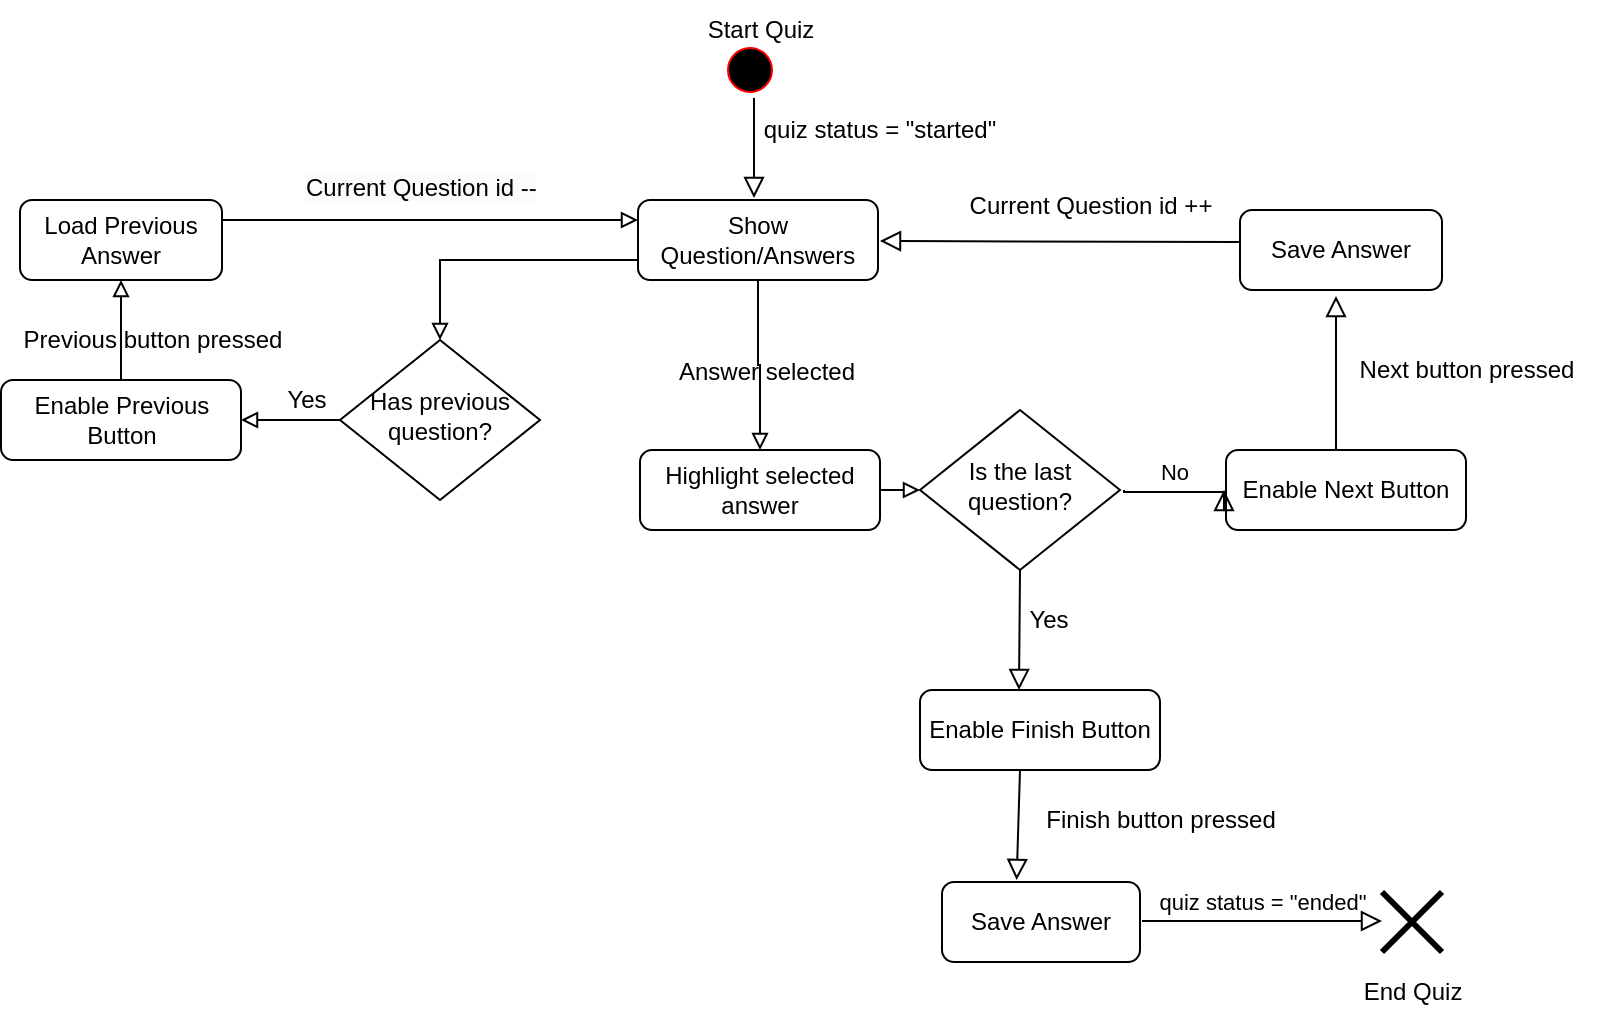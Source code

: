 <mxfile version="20.8.18" type="device"><diagram id="C5RBs43oDa-KdzZeNtuy" name="Page-1"><mxGraphModel dx="1059" dy="520" grid="1" gridSize="10" guides="1" tooltips="1" connect="1" arrows="1" fold="1" page="1" pageScale="1" pageWidth="827" pageHeight="1169" math="0" shadow="0"><root><mxCell id="WIyWlLk6GJQsqaUBKTNV-0"/><mxCell id="WIyWlLk6GJQsqaUBKTNV-1" parent="WIyWlLk6GJQsqaUBKTNV-0"/><mxCell id="CE7OBiVSgZcEKjNnqmVp-0" value="quiz status = &quot;started&quot;" style="text;html=1;strokeColor=none;fillColor=none;align=center;verticalAlign=middle;whiteSpace=wrap;rounded=0;" vertex="1" parent="WIyWlLk6GJQsqaUBKTNV-1"><mxGeometry x="400" y="120" width="120" height="30" as="geometry"/></mxCell><mxCell id="CE7OBiVSgZcEKjNnqmVp-75" style="edgeStyle=orthogonalEdgeStyle;rounded=0;orthogonalLoop=1;jettySize=auto;html=1;exitX=0.5;exitY=1;exitDx=0;exitDy=0;entryX=0.5;entryY=0;entryDx=0;entryDy=0;endArrow=block;endFill=0;" edge="1" parent="WIyWlLk6GJQsqaUBKTNV-1" source="CE7OBiVSgZcEKjNnqmVp-10" target="CE7OBiVSgZcEKjNnqmVp-58"><mxGeometry relative="1" as="geometry"/></mxCell><mxCell id="CE7OBiVSgZcEKjNnqmVp-80" style="rounded=0;orthogonalLoop=1;jettySize=auto;html=1;entryX=0.5;entryY=0;entryDx=0;entryDy=0;endArrow=block;endFill=0;" edge="1" parent="WIyWlLk6GJQsqaUBKTNV-1" target="CE7OBiVSgZcEKjNnqmVp-65"><mxGeometry relative="1" as="geometry"><mxPoint x="350" y="200" as="sourcePoint"/><Array as="points"><mxPoint x="240" y="200"/></Array></mxGeometry></mxCell><mxCell id="CE7OBiVSgZcEKjNnqmVp-10" value="Show Question/Answers" style="rounded=1;whiteSpace=wrap;html=1;fontSize=12;glass=0;strokeWidth=1;shadow=0;" vertex="1" parent="WIyWlLk6GJQsqaUBKTNV-1"><mxGeometry x="339" y="170" width="120" height="40" as="geometry"/></mxCell><mxCell id="CE7OBiVSgZcEKjNnqmVp-13" value="Enable Next Button" style="rounded=1;whiteSpace=wrap;html=1;fontSize=12;glass=0;strokeWidth=1;shadow=0;" vertex="1" parent="WIyWlLk6GJQsqaUBKTNV-1"><mxGeometry x="633" y="295" width="120" height="40" as="geometry"/></mxCell><mxCell id="CE7OBiVSgZcEKjNnqmVp-17" value="Is the last question?" style="rhombus;whiteSpace=wrap;html=1;shadow=0;fontFamily=Helvetica;fontSize=12;align=center;strokeWidth=1;spacing=6;spacingTop=-4;" vertex="1" parent="WIyWlLk6GJQsqaUBKTNV-1"><mxGeometry x="480" y="275" width="100" height="80" as="geometry"/></mxCell><mxCell id="CE7OBiVSgZcEKjNnqmVp-23" value="Save Answer" style="rounded=1;whiteSpace=wrap;html=1;fontSize=12;glass=0;strokeWidth=1;shadow=0;" vertex="1" parent="WIyWlLk6GJQsqaUBKTNV-1"><mxGeometry x="640" y="175" width="101" height="40" as="geometry"/></mxCell><mxCell id="CE7OBiVSgZcEKjNnqmVp-24" value="&lt;font style=&quot;font-size: 12px;&quot;&gt;Current Question id ++&lt;/font&gt;" style="rounded=0;html=1;jettySize=auto;orthogonalLoop=1;fontSize=11;endArrow=block;endFill=0;endSize=8;strokeWidth=1;shadow=0;labelBackgroundColor=none;" edge="1" parent="WIyWlLk6GJQsqaUBKTNV-1"><mxGeometry x="-0.165" y="-18" relative="1" as="geometry"><mxPoint as="offset"/><mxPoint x="640" y="191" as="sourcePoint"/><mxPoint x="460" y="190.5" as="targetPoint"/></mxGeometry></mxCell><mxCell id="CE7OBiVSgZcEKjNnqmVp-26" value="No" style="edgeStyle=orthogonalEdgeStyle;rounded=0;html=1;jettySize=auto;orthogonalLoop=1;fontSize=11;endArrow=block;endFill=0;endSize=8;strokeWidth=1;shadow=0;labelBackgroundColor=none;entryX=0;entryY=0.5;entryDx=0;entryDy=0;" edge="1" parent="WIyWlLk6GJQsqaUBKTNV-1"><mxGeometry y="10" relative="1" as="geometry"><mxPoint as="offset"/><mxPoint x="582" y="315" as="sourcePoint"/><mxPoint x="632" y="315" as="targetPoint"/><Array as="points"><mxPoint x="632" y="316"/></Array></mxGeometry></mxCell><mxCell id="CE7OBiVSgZcEKjNnqmVp-31" value="Enable Finish Button" style="rounded=1;whiteSpace=wrap;html=1;fontSize=12;glass=0;strokeWidth=1;shadow=0;" vertex="1" parent="WIyWlLk6GJQsqaUBKTNV-1"><mxGeometry x="480" y="415" width="120" height="40" as="geometry"/></mxCell><mxCell id="CE7OBiVSgZcEKjNnqmVp-32" value="" style="rounded=0;html=1;jettySize=auto;orthogonalLoop=1;fontSize=11;endArrow=block;endFill=0;endSize=8;strokeWidth=1;shadow=0;labelBackgroundColor=none;exitX=0.5;exitY=1;exitDx=0;exitDy=0;" edge="1" parent="WIyWlLk6GJQsqaUBKTNV-1" source="CE7OBiVSgZcEKjNnqmVp-17"><mxGeometry relative="1" as="geometry"><mxPoint x="529.5" y="365" as="sourcePoint"/><mxPoint x="529.5" y="415" as="targetPoint"/></mxGeometry></mxCell><mxCell id="CE7OBiVSgZcEKjNnqmVp-33" value="Yes" style="text;html=1;align=center;verticalAlign=middle;resizable=0;points=[];autosize=1;strokeColor=none;fillColor=none;" vertex="1" parent="WIyWlLk6GJQsqaUBKTNV-1"><mxGeometry x="524" y="365" width="40" height="30" as="geometry"/></mxCell><mxCell id="CE7OBiVSgZcEKjNnqmVp-39" value="Save Answer" style="rounded=1;whiteSpace=wrap;html=1;fontSize=12;glass=0;strokeWidth=1;shadow=0;" vertex="1" parent="WIyWlLk6GJQsqaUBKTNV-1"><mxGeometry x="491" y="511" width="99" height="40" as="geometry"/></mxCell><mxCell id="CE7OBiVSgZcEKjNnqmVp-45" value="" style="rounded=0;html=1;jettySize=auto;orthogonalLoop=1;fontSize=11;endArrow=block;endFill=0;endSize=8;strokeWidth=1;shadow=0;labelBackgroundColor=none;entryX=0.377;entryY=-0.025;entryDx=0;entryDy=0;entryPerimeter=0;" edge="1" parent="WIyWlLk6GJQsqaUBKTNV-1" target="CE7OBiVSgZcEKjNnqmVp-39"><mxGeometry relative="1" as="geometry"><mxPoint x="530" y="455" as="sourcePoint"/><mxPoint x="529.5" y="495" as="targetPoint"/></mxGeometry></mxCell><mxCell id="CE7OBiVSgZcEKjNnqmVp-48" value="" style="ellipse;html=1;shape=startState;fillColor=#000000;strokeColor=#ff0000;" vertex="1" parent="WIyWlLk6GJQsqaUBKTNV-1"><mxGeometry x="380" y="90" width="30" height="30" as="geometry"/></mxCell><mxCell id="CE7OBiVSgZcEKjNnqmVp-52" value="" style="rounded=0;html=1;jettySize=auto;orthogonalLoop=1;fontSize=11;endArrow=block;endFill=0;endSize=8;strokeWidth=1;shadow=0;labelBackgroundColor=none;edgeStyle=orthogonalEdgeStyle;" edge="1" parent="WIyWlLk6GJQsqaUBKTNV-1"><mxGeometry relative="1" as="geometry"><mxPoint x="397" y="119" as="sourcePoint"/><mxPoint x="397" y="169" as="targetPoint"/></mxGeometry></mxCell><mxCell id="CE7OBiVSgZcEKjNnqmVp-53" value="Start Quiz" style="text;html=1;align=center;verticalAlign=middle;resizable=0;points=[];autosize=1;strokeColor=none;fillColor=none;" vertex="1" parent="WIyWlLk6GJQsqaUBKTNV-1"><mxGeometry x="360" y="70" width="80" height="30" as="geometry"/></mxCell><mxCell id="CE7OBiVSgZcEKjNnqmVp-54" value="" style="shape=umlDestroy;whiteSpace=wrap;html=1;strokeWidth=3;targetShapes=umlLifeline;" vertex="1" parent="WIyWlLk6GJQsqaUBKTNV-1"><mxGeometry x="711" y="516" width="30" height="30" as="geometry"/></mxCell><mxCell id="CE7OBiVSgZcEKjNnqmVp-55" value="quiz status = &quot;ended&quot;" style="edgeStyle=orthogonalEdgeStyle;rounded=0;html=1;jettySize=auto;orthogonalLoop=1;fontSize=11;endArrow=block;endFill=0;endSize=8;strokeWidth=1;shadow=0;labelBackgroundColor=none;" edge="1" parent="WIyWlLk6GJQsqaUBKTNV-1" target="CE7OBiVSgZcEKjNnqmVp-54"><mxGeometry y="10" relative="1" as="geometry"><mxPoint as="offset"/><mxPoint x="591" y="530.5" as="sourcePoint"/><mxPoint x="641" y="530.5" as="targetPoint"/><Array as="points"><mxPoint x="651" y="531"/><mxPoint x="651" y="531"/></Array></mxGeometry></mxCell><mxCell id="CE7OBiVSgZcEKjNnqmVp-56" value="End Quiz" style="text;html=1;align=center;verticalAlign=middle;resizable=0;points=[];autosize=1;strokeColor=none;fillColor=none;" vertex="1" parent="WIyWlLk6GJQsqaUBKTNV-1"><mxGeometry x="691" y="551" width="70" height="30" as="geometry"/></mxCell><mxCell id="CE7OBiVSgZcEKjNnqmVp-76" style="edgeStyle=orthogonalEdgeStyle;rounded=0;orthogonalLoop=1;jettySize=auto;html=1;exitX=1;exitY=0.5;exitDx=0;exitDy=0;entryX=0;entryY=0.5;entryDx=0;entryDy=0;endArrow=block;endFill=0;" edge="1" parent="WIyWlLk6GJQsqaUBKTNV-1" source="CE7OBiVSgZcEKjNnqmVp-58" target="CE7OBiVSgZcEKjNnqmVp-17"><mxGeometry relative="1" as="geometry"/></mxCell><mxCell id="CE7OBiVSgZcEKjNnqmVp-58" value="Highlight selected answer" style="rounded=1;whiteSpace=wrap;html=1;fontSize=12;glass=0;strokeWidth=1;shadow=0;" vertex="1" parent="WIyWlLk6GJQsqaUBKTNV-1"><mxGeometry x="340" y="295" width="120" height="40" as="geometry"/></mxCell><mxCell id="CE7OBiVSgZcEKjNnqmVp-59" value="Answer selected" style="text;html=1;align=center;verticalAlign=middle;resizable=0;points=[];autosize=1;strokeColor=none;fillColor=none;" vertex="1" parent="WIyWlLk6GJQsqaUBKTNV-1"><mxGeometry x="348" y="241" width="110" height="30" as="geometry"/></mxCell><mxCell id="CE7OBiVSgZcEKjNnqmVp-60" value="Finish button pressed" style="text;html=1;align=center;verticalAlign=middle;resizable=0;points=[];autosize=1;strokeColor=none;fillColor=none;" vertex="1" parent="WIyWlLk6GJQsqaUBKTNV-1"><mxGeometry x="530" y="465" width="140" height="30" as="geometry"/></mxCell><mxCell id="CE7OBiVSgZcEKjNnqmVp-62" value="" style="rounded=0;html=1;jettySize=auto;orthogonalLoop=1;fontSize=11;endArrow=block;endFill=0;endSize=8;strokeWidth=1;shadow=0;labelBackgroundColor=none;edgeStyle=orthogonalEdgeStyle;entryX=0.5;entryY=0;entryDx=0;entryDy=0;" edge="1" parent="WIyWlLk6GJQsqaUBKTNV-1"><mxGeometry relative="1" as="geometry"><mxPoint x="688" y="295" as="sourcePoint"/><mxPoint x="688" y="218" as="targetPoint"/></mxGeometry></mxCell><mxCell id="CE7OBiVSgZcEKjNnqmVp-63" value="Next button pressed" style="text;html=1;align=center;verticalAlign=middle;resizable=0;points=[];autosize=1;strokeColor=none;fillColor=none;" vertex="1" parent="WIyWlLk6GJQsqaUBKTNV-1"><mxGeometry x="688" y="240" width="130" height="30" as="geometry"/></mxCell><mxCell id="CE7OBiVSgZcEKjNnqmVp-78" style="edgeStyle=orthogonalEdgeStyle;rounded=0;orthogonalLoop=1;jettySize=auto;html=1;exitX=0;exitY=0.5;exitDx=0;exitDy=0;entryX=1;entryY=0.5;entryDx=0;entryDy=0;endArrow=block;endFill=0;" edge="1" parent="WIyWlLk6GJQsqaUBKTNV-1" source="CE7OBiVSgZcEKjNnqmVp-65" target="CE7OBiVSgZcEKjNnqmVp-69"><mxGeometry relative="1" as="geometry"><Array as="points"><mxPoint x="170" y="280"/><mxPoint x="170" y="280"/></Array></mxGeometry></mxCell><mxCell id="CE7OBiVSgZcEKjNnqmVp-65" value="Has previous question?" style="rhombus;whiteSpace=wrap;html=1;shadow=0;fontFamily=Helvetica;fontSize=12;align=center;strokeWidth=1;spacing=6;spacingTop=-4;" vertex="1" parent="WIyWlLk6GJQsqaUBKTNV-1"><mxGeometry x="190" y="240" width="100" height="80" as="geometry"/></mxCell><mxCell id="CE7OBiVSgZcEKjNnqmVp-81" style="edgeStyle=none;rounded=0;orthogonalLoop=1;jettySize=auto;html=1;exitX=0.5;exitY=0;exitDx=0;exitDy=0;entryX=0.5;entryY=1;entryDx=0;entryDy=0;fontSize=12;endArrow=block;endFill=0;" edge="1" parent="WIyWlLk6GJQsqaUBKTNV-1" source="CE7OBiVSgZcEKjNnqmVp-69" target="CE7OBiVSgZcEKjNnqmVp-70"><mxGeometry relative="1" as="geometry"/></mxCell><mxCell id="CE7OBiVSgZcEKjNnqmVp-69" value="Enable Previous Button" style="rounded=1;whiteSpace=wrap;html=1;fontSize=12;glass=0;strokeWidth=1;shadow=0;" vertex="1" parent="WIyWlLk6GJQsqaUBKTNV-1"><mxGeometry x="20.5" y="260" width="120" height="40" as="geometry"/></mxCell><mxCell id="CE7OBiVSgZcEKjNnqmVp-83" style="rounded=0;orthogonalLoop=1;jettySize=auto;html=1;entryX=0;entryY=0.25;entryDx=0;entryDy=0;fontSize=12;endArrow=block;endFill=0;exitX=1;exitY=0.25;exitDx=0;exitDy=0;" edge="1" parent="WIyWlLk6GJQsqaUBKTNV-1" source="CE7OBiVSgZcEKjNnqmVp-70" target="CE7OBiVSgZcEKjNnqmVp-10"><mxGeometry relative="1" as="geometry"><mxPoint x="140" y="190" as="sourcePoint"/></mxGeometry></mxCell><mxCell id="CE7OBiVSgZcEKjNnqmVp-70" value="Load Previous Answer" style="rounded=1;whiteSpace=wrap;html=1;fontSize=12;glass=0;strokeWidth=1;shadow=0;" vertex="1" parent="WIyWlLk6GJQsqaUBKTNV-1"><mxGeometry x="30" y="170" width="101" height="40" as="geometry"/></mxCell><mxCell id="CE7OBiVSgZcEKjNnqmVp-79" value="Yes" style="text;html=1;align=center;verticalAlign=middle;resizable=0;points=[];autosize=1;strokeColor=none;fillColor=none;" vertex="1" parent="WIyWlLk6GJQsqaUBKTNV-1"><mxGeometry x="153" y="255" width="40" height="30" as="geometry"/></mxCell><mxCell id="CE7OBiVSgZcEKjNnqmVp-82" value="Previous button pressed" style="text;html=1;align=center;verticalAlign=middle;resizable=0;points=[];autosize=1;strokeColor=none;fillColor=none;fontSize=12;" vertex="1" parent="WIyWlLk6GJQsqaUBKTNV-1"><mxGeometry x="20.5" y="225" width="150" height="30" as="geometry"/></mxCell><mxCell id="CE7OBiVSgZcEKjNnqmVp-84" value="&lt;span style=&quot;color: rgb(0, 0, 0); font-family: Helvetica; font-size: 12px; font-style: normal; font-variant-ligatures: normal; font-variant-caps: normal; font-weight: 400; letter-spacing: normal; orphans: 2; text-align: center; text-indent: 0px; text-transform: none; widows: 2; word-spacing: 0px; -webkit-text-stroke-width: 0px; background-color: rgb(251, 251, 251); text-decoration-thickness: initial; text-decoration-style: initial; text-decoration-color: initial; float: none; display: inline !important;&quot;&gt;Current Question id --&lt;/span&gt;" style="text;whiteSpace=wrap;html=1;fontSize=12;" vertex="1" parent="WIyWlLk6GJQsqaUBKTNV-1"><mxGeometry x="170.5" y="150" width="150" height="40" as="geometry"/></mxCell></root></mxGraphModel></diagram></mxfile>